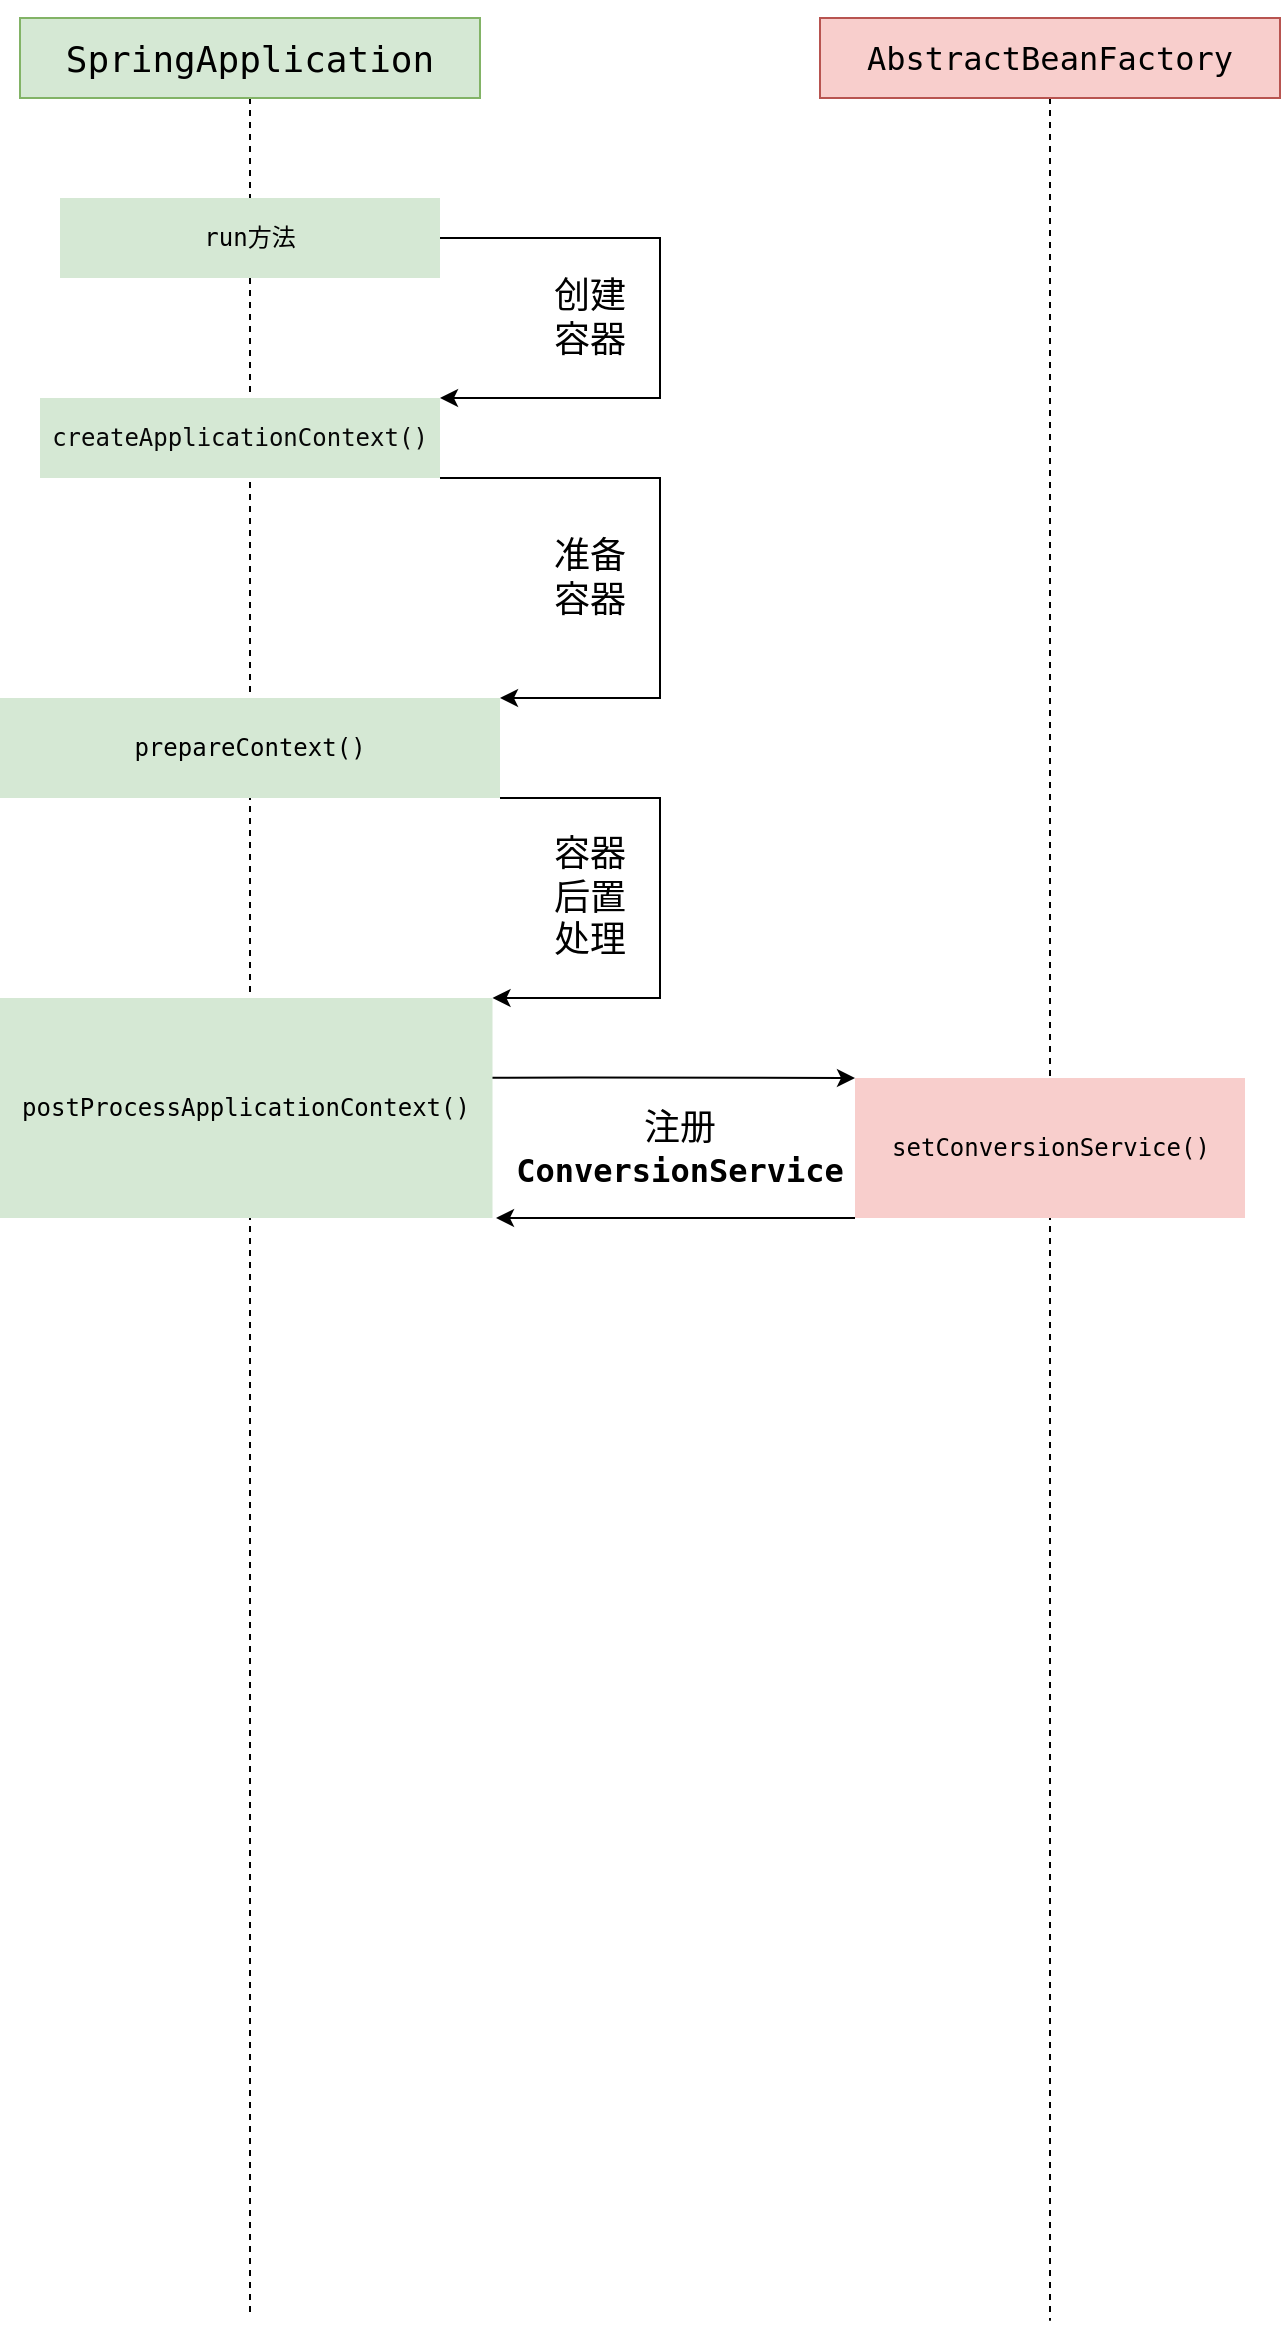 <mxfile version="14.9.6" type="device"><diagram id="-xz9ClcbxNMxtcGI1xNh" name="第 1 页"><mxGraphModel dx="1024" dy="592" grid="1" gridSize="10" guides="1" tooltips="1" connect="1" arrows="1" fold="1" page="1" pageScale="1" pageWidth="827" pageHeight="1169" math="0" shadow="0"><root><mxCell id="0"/><mxCell id="1" parent="0"/><mxCell id="30Qp8CgovEpGwgdpYziP-1" style="edgeStyle=orthogonalEdgeStyle;rounded=0;orthogonalLoop=1;jettySize=auto;html=1;exitX=0.5;exitY=1;exitDx=0;exitDy=0;dashed=1;endArrow=none;endFill=0;" parent="1" source="30Qp8CgovEpGwgdpYziP-2" edge="1"><mxGeometry relative="1" as="geometry"><mxPoint x="205" y="1240" as="targetPoint"/></mxGeometry></mxCell><mxCell id="30Qp8CgovEpGwgdpYziP-2" value="&lt;pre style=&quot;color: rgb(8, 8, 8); font-family: &amp;quot;jetbrains mono&amp;quot;, monospace; font-size: 13.5pt;&quot;&gt;&lt;span style=&quot;color: #000000&quot;&gt;SpringApplication&lt;/span&gt;&lt;/pre&gt;" style="rounded=0;whiteSpace=wrap;html=1;fillColor=#d5e8d4;strokeColor=#82b366;" parent="1" vertex="1"><mxGeometry x="90" y="90" width="230" height="40" as="geometry"/></mxCell><mxCell id="30Qp8CgovEpGwgdpYziP-3" style="edgeStyle=orthogonalEdgeStyle;rounded=0;orthogonalLoop=1;jettySize=auto;html=1;exitX=1;exitY=0.5;exitDx=0;exitDy=0;entryX=1;entryY=0;entryDx=0;entryDy=0;endArrow=classic;endFill=1;" parent="1" source="30Qp8CgovEpGwgdpYziP-4" target="30Qp8CgovEpGwgdpYziP-5" edge="1"><mxGeometry relative="1" as="geometry"><Array as="points"><mxPoint x="410" y="200"/><mxPoint x="410" y="280"/></Array></mxGeometry></mxCell><mxCell id="30Qp8CgovEpGwgdpYziP-4" value="&lt;pre style=&quot;color: rgb(8 , 8 , 8) ; font-family: &amp;#34;jetbrains mono&amp;#34; , monospace&quot;&gt;&lt;span style=&quot;color: rgb(0 , 0 , 0)&quot;&gt;&lt;font style=&quot;font-size: 12px&quot;&gt;run方法&lt;/font&gt;&lt;/span&gt;&lt;/pre&gt;" style="rounded=0;whiteSpace=wrap;html=1;fillColor=#d5e8d4;strokeColor=none;" parent="1" vertex="1"><mxGeometry x="110" y="180" width="190" height="40" as="geometry"/></mxCell><mxCell id="30Qp8CgovEpGwgdpYziP-9" style="edgeStyle=orthogonalEdgeStyle;rounded=0;orthogonalLoop=1;jettySize=auto;html=1;exitX=1;exitY=1;exitDx=0;exitDy=0;entryX=1;entryY=0;entryDx=0;entryDy=0;" parent="1" source="30Qp8CgovEpGwgdpYziP-5" target="30Qp8CgovEpGwgdpYziP-8" edge="1"><mxGeometry relative="1" as="geometry"><Array as="points"><mxPoint x="410" y="320"/><mxPoint x="410" y="430"/></Array></mxGeometry></mxCell><mxCell id="30Qp8CgovEpGwgdpYziP-5" value="&lt;pre style=&quot;color: rgb(8 , 8 , 8) ; font-family: &amp;#34;jetbrains mono&amp;#34; , monospace&quot;&gt;&lt;pre style=&quot;font-family: &amp;#34;jetbrains mono&amp;#34; , monospace&quot;&gt;&lt;font style=&quot;font-size: 12px&quot;&gt;createApplicationContext()&lt;/font&gt;&lt;/pre&gt;&lt;/pre&gt;" style="rounded=0;whiteSpace=wrap;html=1;fillColor=#d5e8d4;strokeColor=none;" parent="1" vertex="1"><mxGeometry x="100" y="280" width="200" height="40" as="geometry"/></mxCell><mxCell id="30Qp8CgovEpGwgdpYziP-6" value="&lt;font style=&quot;font-size: 18px&quot;&gt;创建容器&lt;/font&gt;" style="text;html=1;strokeColor=none;fillColor=none;align=center;verticalAlign=middle;whiteSpace=wrap;rounded=0;fontColor=#000000;" parent="1" vertex="1"><mxGeometry x="350" y="220" width="50" height="40" as="geometry"/></mxCell><mxCell id="30Qp8CgovEpGwgdpYziP-12" style="edgeStyle=orthogonalEdgeStyle;rounded=0;orthogonalLoop=1;jettySize=auto;html=1;exitX=1;exitY=1;exitDx=0;exitDy=0;entryX=1;entryY=0;entryDx=0;entryDy=0;" parent="1" source="30Qp8CgovEpGwgdpYziP-8" target="30Qp8CgovEpGwgdpYziP-11" edge="1"><mxGeometry relative="1" as="geometry"><Array as="points"><mxPoint x="410" y="480"/><mxPoint x="410" y="580"/></Array></mxGeometry></mxCell><mxCell id="30Qp8CgovEpGwgdpYziP-8" value="&lt;pre style=&quot;color: rgb(8 , 8 , 8) ; font-family: &amp;#34;jetbrains mono&amp;#34; , monospace&quot;&gt;&lt;pre style=&quot;font-family: &amp;#34;jetbrains mono&amp;#34; , monospace&quot;&gt;&lt;pre style=&quot;color: rgb(0 , 0 , 0) ; font-family: &amp;#34;jetbrains mono&amp;#34; , monospace&quot;&gt;&lt;font style=&quot;font-size: 12px&quot;&gt;prepareContext()&lt;/font&gt;&lt;/pre&gt;&lt;/pre&gt;&lt;/pre&gt;" style="rounded=0;whiteSpace=wrap;html=1;fillColor=#d5e8d4;strokeColor=none;" parent="1" vertex="1"><mxGeometry x="80" y="430" width="250" height="50" as="geometry"/></mxCell><mxCell id="30Qp8CgovEpGwgdpYziP-10" value="&lt;span style=&quot;font-size: 18px&quot;&gt;准备容器&lt;/span&gt;" style="text;html=1;strokeColor=none;fillColor=none;align=center;verticalAlign=middle;whiteSpace=wrap;rounded=0;fontColor=#000000;" parent="1" vertex="1"><mxGeometry x="350" y="350" width="50" height="40" as="geometry"/></mxCell><mxCell id="30Qp8CgovEpGwgdpYziP-17" style="edgeStyle=orthogonalEdgeStyle;rounded=0;orthogonalLoop=1;jettySize=auto;html=1;entryX=0;entryY=0;entryDx=0;entryDy=0;endArrow=classic;endFill=1;exitX=0.999;exitY=0.362;exitDx=0;exitDy=0;exitPerimeter=0;" parent="1" source="30Qp8CgovEpGwgdpYziP-11" target="30Qp8CgovEpGwgdpYziP-16" edge="1"><mxGeometry relative="1" as="geometry"><Array as="points"><mxPoint x="370" y="620"/></Array><mxPoint x="330" y="620" as="sourcePoint"/></mxGeometry></mxCell><mxCell id="30Qp8CgovEpGwgdpYziP-11" value="&lt;pre style=&quot;color: rgb(8 , 8 , 8) ; font-family: &amp;#34;jetbrains mono&amp;#34; , monospace&quot;&gt;&lt;pre style=&quot;font-family: &amp;#34;jetbrains mono&amp;#34; , monospace&quot;&gt;&lt;pre style=&quot;color: rgb(0 , 0 , 0) ; font-family: &amp;#34;jetbrains mono&amp;#34; , monospace&quot;&gt;&lt;pre style=&quot;font-family: &amp;#34;jetbrains mono&amp;#34; , monospace&quot;&gt;&lt;font style=&quot;font-size: 12px&quot;&gt;postProcessApplicationContext()&lt;/font&gt;&lt;/pre&gt;&lt;/pre&gt;&lt;/pre&gt;&lt;/pre&gt;" style="rounded=0;whiteSpace=wrap;html=1;fillColor=#d5e8d4;strokeColor=none;" parent="1" vertex="1"><mxGeometry x="80" y="580" width="246.25" height="110" as="geometry"/></mxCell><mxCell id="30Qp8CgovEpGwgdpYziP-13" value="&lt;span style=&quot;font-size: 18px&quot;&gt;容器后置处理&lt;/span&gt;" style="text;html=1;strokeColor=none;fillColor=none;align=center;verticalAlign=middle;whiteSpace=wrap;rounded=0;fontColor=#000000;" parent="1" vertex="1"><mxGeometry x="350" y="500" width="50" height="60" as="geometry"/></mxCell><mxCell id="30Qp8CgovEpGwgdpYziP-15" style="edgeStyle=orthogonalEdgeStyle;rounded=0;orthogonalLoop=1;jettySize=auto;html=1;exitX=0.5;exitY=1;exitDx=0;exitDy=0;dashed=1;endArrow=none;endFill=0;" parent="1" source="30Qp8CgovEpGwgdpYziP-14" edge="1"><mxGeometry relative="1" as="geometry"><mxPoint x="605" y="1241.333" as="targetPoint"/></mxGeometry></mxCell><mxCell id="30Qp8CgovEpGwgdpYziP-14" value="&lt;pre style=&quot;color: rgb(8 , 8 , 8) ; font-family: &amp;quot;jetbrains mono&amp;quot; , monospace ; font-size: 13.5pt&quot;&gt;&lt;pre style=&quot;color: rgb(0, 0, 0); font-family: &amp;quot;jetbrains mono&amp;quot;, monospace; font-size: 12pt;&quot;&gt;AbstractBeanFactory&lt;/pre&gt;&lt;/pre&gt;" style="rounded=0;whiteSpace=wrap;html=1;fillColor=#f8cecc;strokeColor=#b85450;" parent="1" vertex="1"><mxGeometry x="490" y="90" width="230" height="40" as="geometry"/></mxCell><mxCell id="rVsblAXELN4gBLKozZRj-1" style="edgeStyle=orthogonalEdgeStyle;rounded=0;orthogonalLoop=1;jettySize=auto;html=1;exitX=0;exitY=1;exitDx=0;exitDy=0;" edge="1" parent="1" source="30Qp8CgovEpGwgdpYziP-16"><mxGeometry relative="1" as="geometry"><mxPoint x="328" y="690" as="targetPoint"/><Array as="points"><mxPoint x="490" y="690"/><mxPoint x="490" y="690"/></Array></mxGeometry></mxCell><mxCell id="30Qp8CgovEpGwgdpYziP-16" value="&lt;pre style=&quot;color: rgb(8 , 8 , 8) ; font-family: &amp;#34;jetbrains mono&amp;#34; , monospace&quot;&gt;&lt;pre style=&quot;font-family: &amp;#34;jetbrains mono&amp;#34; , monospace&quot;&gt;&lt;pre style=&quot;color: rgb(0 , 0 , 0) ; font-family: &amp;#34;jetbrains mono&amp;#34; , monospace&quot;&gt;&lt;pre style=&quot;font-family: &amp;#34;jetbrains mono&amp;#34; , monospace&quot;&gt;&lt;font style=&quot;font-size: 12px&quot;&gt;setConversionService()&lt;/font&gt;&lt;/pre&gt;&lt;/pre&gt;&lt;/pre&gt;&lt;/pre&gt;" style="rounded=0;whiteSpace=wrap;html=1;fillColor=#f8cecc;strokeColor=none;" parent="1" vertex="1"><mxGeometry x="507.5" y="620" width="195" height="70" as="geometry"/></mxCell><mxCell id="30Qp8CgovEpGwgdpYziP-18" value="&lt;span style=&quot;font-size: 18px&quot;&gt;注册&lt;/span&gt;&lt;span style=&quot;background-color: rgb(255 , 255 , 255) ; font-family: &amp;#34;jetbrains mono&amp;#34; , monospace ; font-size: 12pt&quot;&gt;&lt;b&gt;ConversionService&lt;/b&gt;&lt;/span&gt;" style="text;html=1;strokeColor=none;fillColor=none;align=center;verticalAlign=middle;whiteSpace=wrap;rounded=0;fontColor=#000000;" parent="1" vertex="1"><mxGeometry x="340" y="635" width="160" height="40" as="geometry"/></mxCell></root></mxGraphModel></diagram></mxfile>